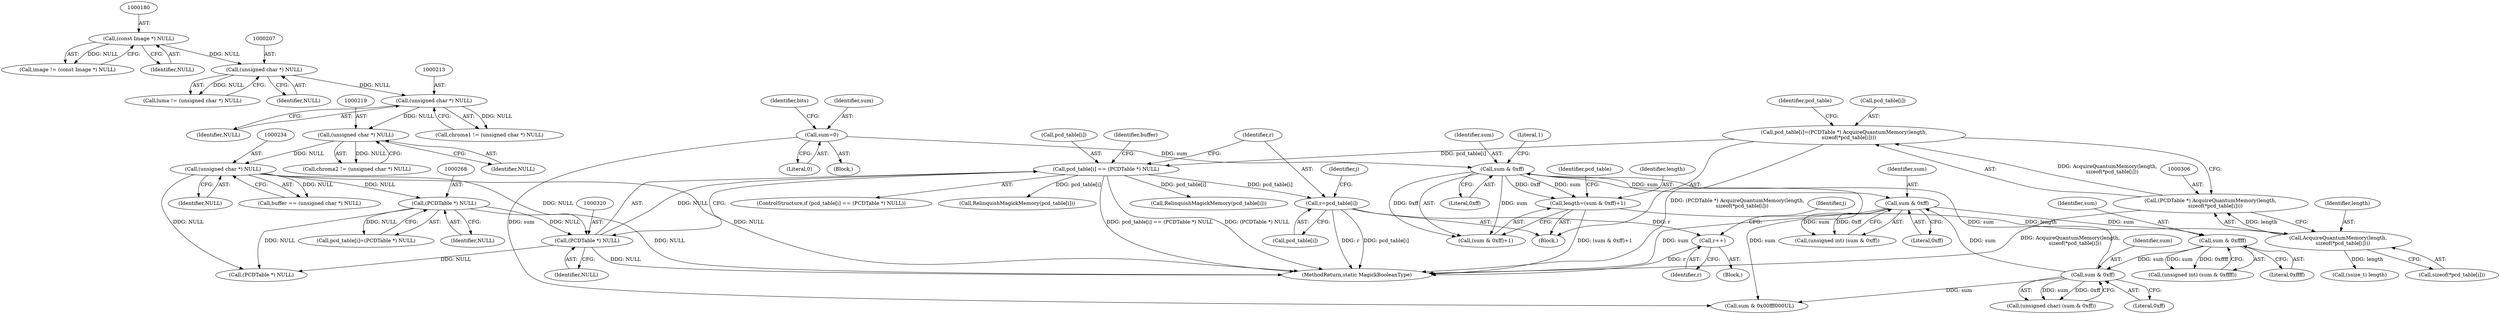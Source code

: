 digraph "0_ImageMagick_1e6a3ace073c9ec9c71e439c111d23c6e66cb6ae@pointer" {
"1000456" [label="(Call,r++)"];
"1000354" [label="(Call,r=pcd_table[i])"];
"1000315" [label="(Call,pcd_table[i] == (PCDTable *) NULL)"];
"1000301" [label="(Call,pcd_table[i]=(PCDTable *) AcquireQuantumMemory(length,\n      sizeof(*pcd_table[i])))"];
"1000305" [label="(Call,(PCDTable *) AcquireQuantumMemory(length,\n      sizeof(*pcd_table[i])))"];
"1000307" [label="(Call,AcquireQuantumMemory(length,\n      sizeof(*pcd_table[i])))"];
"1000294" [label="(Call,length=(sum & 0xff)+1)"];
"1000297" [label="(Call,sum & 0xff)"];
"1000439" [label="(Call,sum & 0xff)"];
"1000427" [label="(Call,sum & 0xffff)"];
"1000380" [label="(Call,sum & 0xff)"];
"1000242" [label="(Call,sum=0)"];
"1000319" [label="(Call,(PCDTable *) NULL)"];
"1000233" [label="(Call,(unsigned char *) NULL)"];
"1000218" [label="(Call,(unsigned char *) NULL)"];
"1000212" [label="(Call,(unsigned char *) NULL)"];
"1000206" [label="(Call,(unsigned char *) NULL)"];
"1000179" [label="(Call,(const Image *) NULL)"];
"1000267" [label="(Call,(PCDTable *) NULL)"];
"1000365" [label="(Call,(ssize_t) length)"];
"1000369" [label="(Identifier,j)"];
"1000381" [label="(Identifier,sum)"];
"1000244" [label="(Literal,0)"];
"1000811" [label="(Call,RelinquishMagickMemory(pcd_table[i]))"];
"1000354" [label="(Call,r=pcd_table[i])"];
"1000296" [label="(Call,(sum & 0xff)+1)"];
"1000246" [label="(Identifier,bits)"];
"1000321" [label="(Identifier,NULL)"];
"1000294" [label="(Call,length=(sum & 0xff)+1)"];
"1000457" [label="(Identifier,r)"];
"1000315" [label="(Call,pcd_table[i] == (PCDTable *) NULL)"];
"1000314" [label="(ControlStructure,if (pcd_table[i] == (PCDTable *) NULL))"];
"1000705" [label="(Call,(PCDTable *) NULL)"];
"1000235" [label="(Identifier,NULL)"];
"1000316" [label="(Call,pcd_table[i])"];
"1000242" [label="(Call,sum=0)"];
"1000319" [label="(Call,(PCDTable *) NULL)"];
"1000267" [label="(Call,(PCDTable *) NULL)"];
"1000300" [label="(Literal,1)"];
"1000456" [label="(Call,r++)"];
"1000301" [label="(Call,pcd_table[i]=(PCDTable *) AcquireQuantumMemory(length,\n      sizeof(*pcd_table[i])))"];
"1000177" [label="(Call,image != (const Image *) NULL)"];
"1000308" [label="(Identifier,length)"];
"1000440" [label="(Identifier,sum)"];
"1000317" [label="(Identifier,pcd_table)"];
"1000206" [label="(Call,(unsigned char *) NULL)"];
"1000216" [label="(Call,chroma2 != (unsigned char *) NULL)"];
"1000233" [label="(Call,(unsigned char *) NULL)"];
"1000370" [label="(Block,)"];
"1000355" [label="(Identifier,r)"];
"1000356" [label="(Call,pcd_table[i])"];
"1000439" [label="(Call,sum & 0xff)"];
"1000112" [label="(Block,)"];
"1000382" [label="(Literal,0xff)"];
"1000378" [label="(Call,(unsigned int) (sum & 0xff))"];
"1000309" [label="(Call,sizeof(*pcd_table[i]))"];
"1000297" [label="(Call,sum & 0xff)"];
"1000646" [label="(Call,RelinquishMagickMemory(pcd_table[i]))"];
"1000425" [label="(Call,(unsigned int) (sum & 0xffff))"];
"1000298" [label="(Identifier,sum)"];
"1000220" [label="(Identifier,NULL)"];
"1000305" [label="(Call,(PCDTable *) AcquireQuantumMemory(length,\n      sizeof(*pcd_table[i])))"];
"1000429" [label="(Literal,0xffff)"];
"1000324" [label="(Identifier,buffer)"];
"1000489" [label="(Call,sum & 0x00fff000UL)"];
"1000427" [label="(Call,sum & 0xffff)"];
"1000303" [label="(Identifier,pcd_table)"];
"1000263" [label="(Call,pcd_table[i]=(PCDTable *) NULL)"];
"1000437" [label="(Call,(unsigned char) (sum & 0xff))"];
"1000231" [label="(Call,buffer == (unsigned char *) NULL)"];
"1000212" [label="(Call,(unsigned char *) NULL)"];
"1000214" [label="(Identifier,NULL)"];
"1000204" [label="(Call,luma != (unsigned char *) NULL)"];
"1000823" [label="(MethodReturn,static MagickBooleanType)"];
"1000307" [label="(Call,AcquireQuantumMemory(length,\n      sizeof(*pcd_table[i])))"];
"1000295" [label="(Identifier,length)"];
"1000269" [label="(Identifier,NULL)"];
"1000179" [label="(Call,(const Image *) NULL)"];
"1000380" [label="(Call,sum & 0xff)"];
"1000243" [label="(Identifier,sum)"];
"1000181" [label="(Identifier,NULL)"];
"1000302" [label="(Call,pcd_table[i])"];
"1000299" [label="(Literal,0xff)"];
"1000218" [label="(Call,(unsigned char *) NULL)"];
"1000291" [label="(Block,)"];
"1000361" [label="(Identifier,j)"];
"1000208" [label="(Identifier,NULL)"];
"1000428" [label="(Identifier,sum)"];
"1000210" [label="(Call,chroma1 != (unsigned char *) NULL)"];
"1000441" [label="(Literal,0xff)"];
"1000456" -> "1000370"  [label="AST: "];
"1000456" -> "1000457"  [label="CFG: "];
"1000457" -> "1000456"  [label="AST: "];
"1000369" -> "1000456"  [label="CFG: "];
"1000456" -> "1000823"  [label="DDG: r"];
"1000354" -> "1000456"  [label="DDG: r"];
"1000354" -> "1000291"  [label="AST: "];
"1000354" -> "1000356"  [label="CFG: "];
"1000355" -> "1000354"  [label="AST: "];
"1000356" -> "1000354"  [label="AST: "];
"1000361" -> "1000354"  [label="CFG: "];
"1000354" -> "1000823"  [label="DDG: pcd_table[i]"];
"1000354" -> "1000823"  [label="DDG: r"];
"1000315" -> "1000354"  [label="DDG: pcd_table[i]"];
"1000315" -> "1000314"  [label="AST: "];
"1000315" -> "1000319"  [label="CFG: "];
"1000316" -> "1000315"  [label="AST: "];
"1000319" -> "1000315"  [label="AST: "];
"1000324" -> "1000315"  [label="CFG: "];
"1000355" -> "1000315"  [label="CFG: "];
"1000315" -> "1000823"  [label="DDG: pcd_table[i] == (PCDTable *) NULL"];
"1000315" -> "1000823"  [label="DDG: (PCDTable *) NULL"];
"1000301" -> "1000315"  [label="DDG: pcd_table[i]"];
"1000319" -> "1000315"  [label="DDG: NULL"];
"1000315" -> "1000646"  [label="DDG: pcd_table[i]"];
"1000315" -> "1000811"  [label="DDG: pcd_table[i]"];
"1000301" -> "1000291"  [label="AST: "];
"1000301" -> "1000305"  [label="CFG: "];
"1000302" -> "1000301"  [label="AST: "];
"1000305" -> "1000301"  [label="AST: "];
"1000317" -> "1000301"  [label="CFG: "];
"1000301" -> "1000823"  [label="DDG: (PCDTable *) AcquireQuantumMemory(length,\n      sizeof(*pcd_table[i]))"];
"1000305" -> "1000301"  [label="DDG: AcquireQuantumMemory(length,\n      sizeof(*pcd_table[i]))"];
"1000305" -> "1000307"  [label="CFG: "];
"1000306" -> "1000305"  [label="AST: "];
"1000307" -> "1000305"  [label="AST: "];
"1000305" -> "1000823"  [label="DDG: AcquireQuantumMemory(length,\n      sizeof(*pcd_table[i]))"];
"1000307" -> "1000305"  [label="DDG: length"];
"1000307" -> "1000309"  [label="CFG: "];
"1000308" -> "1000307"  [label="AST: "];
"1000309" -> "1000307"  [label="AST: "];
"1000294" -> "1000307"  [label="DDG: length"];
"1000307" -> "1000365"  [label="DDG: length"];
"1000294" -> "1000291"  [label="AST: "];
"1000294" -> "1000296"  [label="CFG: "];
"1000295" -> "1000294"  [label="AST: "];
"1000296" -> "1000294"  [label="AST: "];
"1000303" -> "1000294"  [label="CFG: "];
"1000294" -> "1000823"  [label="DDG: (sum & 0xff)+1"];
"1000297" -> "1000294"  [label="DDG: sum"];
"1000297" -> "1000294"  [label="DDG: 0xff"];
"1000297" -> "1000296"  [label="AST: "];
"1000297" -> "1000299"  [label="CFG: "];
"1000298" -> "1000297"  [label="AST: "];
"1000299" -> "1000297"  [label="AST: "];
"1000300" -> "1000297"  [label="CFG: "];
"1000297" -> "1000296"  [label="DDG: sum"];
"1000297" -> "1000296"  [label="DDG: 0xff"];
"1000439" -> "1000297"  [label="DDG: sum"];
"1000242" -> "1000297"  [label="DDG: sum"];
"1000297" -> "1000380"  [label="DDG: sum"];
"1000297" -> "1000489"  [label="DDG: sum"];
"1000439" -> "1000437"  [label="AST: "];
"1000439" -> "1000441"  [label="CFG: "];
"1000440" -> "1000439"  [label="AST: "];
"1000441" -> "1000439"  [label="AST: "];
"1000437" -> "1000439"  [label="CFG: "];
"1000439" -> "1000380"  [label="DDG: sum"];
"1000439" -> "1000437"  [label="DDG: sum"];
"1000439" -> "1000437"  [label="DDG: 0xff"];
"1000427" -> "1000439"  [label="DDG: sum"];
"1000439" -> "1000489"  [label="DDG: sum"];
"1000427" -> "1000425"  [label="AST: "];
"1000427" -> "1000429"  [label="CFG: "];
"1000428" -> "1000427"  [label="AST: "];
"1000429" -> "1000427"  [label="AST: "];
"1000425" -> "1000427"  [label="CFG: "];
"1000427" -> "1000425"  [label="DDG: sum"];
"1000427" -> "1000425"  [label="DDG: 0xffff"];
"1000380" -> "1000427"  [label="DDG: sum"];
"1000380" -> "1000378"  [label="AST: "];
"1000380" -> "1000382"  [label="CFG: "];
"1000381" -> "1000380"  [label="AST: "];
"1000382" -> "1000380"  [label="AST: "];
"1000378" -> "1000380"  [label="CFG: "];
"1000380" -> "1000823"  [label="DDG: sum"];
"1000380" -> "1000378"  [label="DDG: sum"];
"1000380" -> "1000378"  [label="DDG: 0xff"];
"1000242" -> "1000112"  [label="AST: "];
"1000242" -> "1000244"  [label="CFG: "];
"1000243" -> "1000242"  [label="AST: "];
"1000244" -> "1000242"  [label="AST: "];
"1000246" -> "1000242"  [label="CFG: "];
"1000242" -> "1000489"  [label="DDG: sum"];
"1000319" -> "1000321"  [label="CFG: "];
"1000320" -> "1000319"  [label="AST: "];
"1000321" -> "1000319"  [label="AST: "];
"1000319" -> "1000823"  [label="DDG: NULL"];
"1000233" -> "1000319"  [label="DDG: NULL"];
"1000267" -> "1000319"  [label="DDG: NULL"];
"1000319" -> "1000705"  [label="DDG: NULL"];
"1000233" -> "1000231"  [label="AST: "];
"1000233" -> "1000235"  [label="CFG: "];
"1000234" -> "1000233"  [label="AST: "];
"1000235" -> "1000233"  [label="AST: "];
"1000231" -> "1000233"  [label="CFG: "];
"1000233" -> "1000823"  [label="DDG: NULL"];
"1000233" -> "1000231"  [label="DDG: NULL"];
"1000218" -> "1000233"  [label="DDG: NULL"];
"1000233" -> "1000267"  [label="DDG: NULL"];
"1000233" -> "1000705"  [label="DDG: NULL"];
"1000218" -> "1000216"  [label="AST: "];
"1000218" -> "1000220"  [label="CFG: "];
"1000219" -> "1000218"  [label="AST: "];
"1000220" -> "1000218"  [label="AST: "];
"1000216" -> "1000218"  [label="CFG: "];
"1000218" -> "1000216"  [label="DDG: NULL"];
"1000212" -> "1000218"  [label="DDG: NULL"];
"1000212" -> "1000210"  [label="AST: "];
"1000212" -> "1000214"  [label="CFG: "];
"1000213" -> "1000212"  [label="AST: "];
"1000214" -> "1000212"  [label="AST: "];
"1000210" -> "1000212"  [label="CFG: "];
"1000212" -> "1000210"  [label="DDG: NULL"];
"1000206" -> "1000212"  [label="DDG: NULL"];
"1000206" -> "1000204"  [label="AST: "];
"1000206" -> "1000208"  [label="CFG: "];
"1000207" -> "1000206"  [label="AST: "];
"1000208" -> "1000206"  [label="AST: "];
"1000204" -> "1000206"  [label="CFG: "];
"1000206" -> "1000204"  [label="DDG: NULL"];
"1000179" -> "1000206"  [label="DDG: NULL"];
"1000179" -> "1000177"  [label="AST: "];
"1000179" -> "1000181"  [label="CFG: "];
"1000180" -> "1000179"  [label="AST: "];
"1000181" -> "1000179"  [label="AST: "];
"1000177" -> "1000179"  [label="CFG: "];
"1000179" -> "1000177"  [label="DDG: NULL"];
"1000267" -> "1000263"  [label="AST: "];
"1000267" -> "1000269"  [label="CFG: "];
"1000268" -> "1000267"  [label="AST: "];
"1000269" -> "1000267"  [label="AST: "];
"1000263" -> "1000267"  [label="CFG: "];
"1000267" -> "1000823"  [label="DDG: NULL"];
"1000267" -> "1000263"  [label="DDG: NULL"];
"1000267" -> "1000705"  [label="DDG: NULL"];
}
